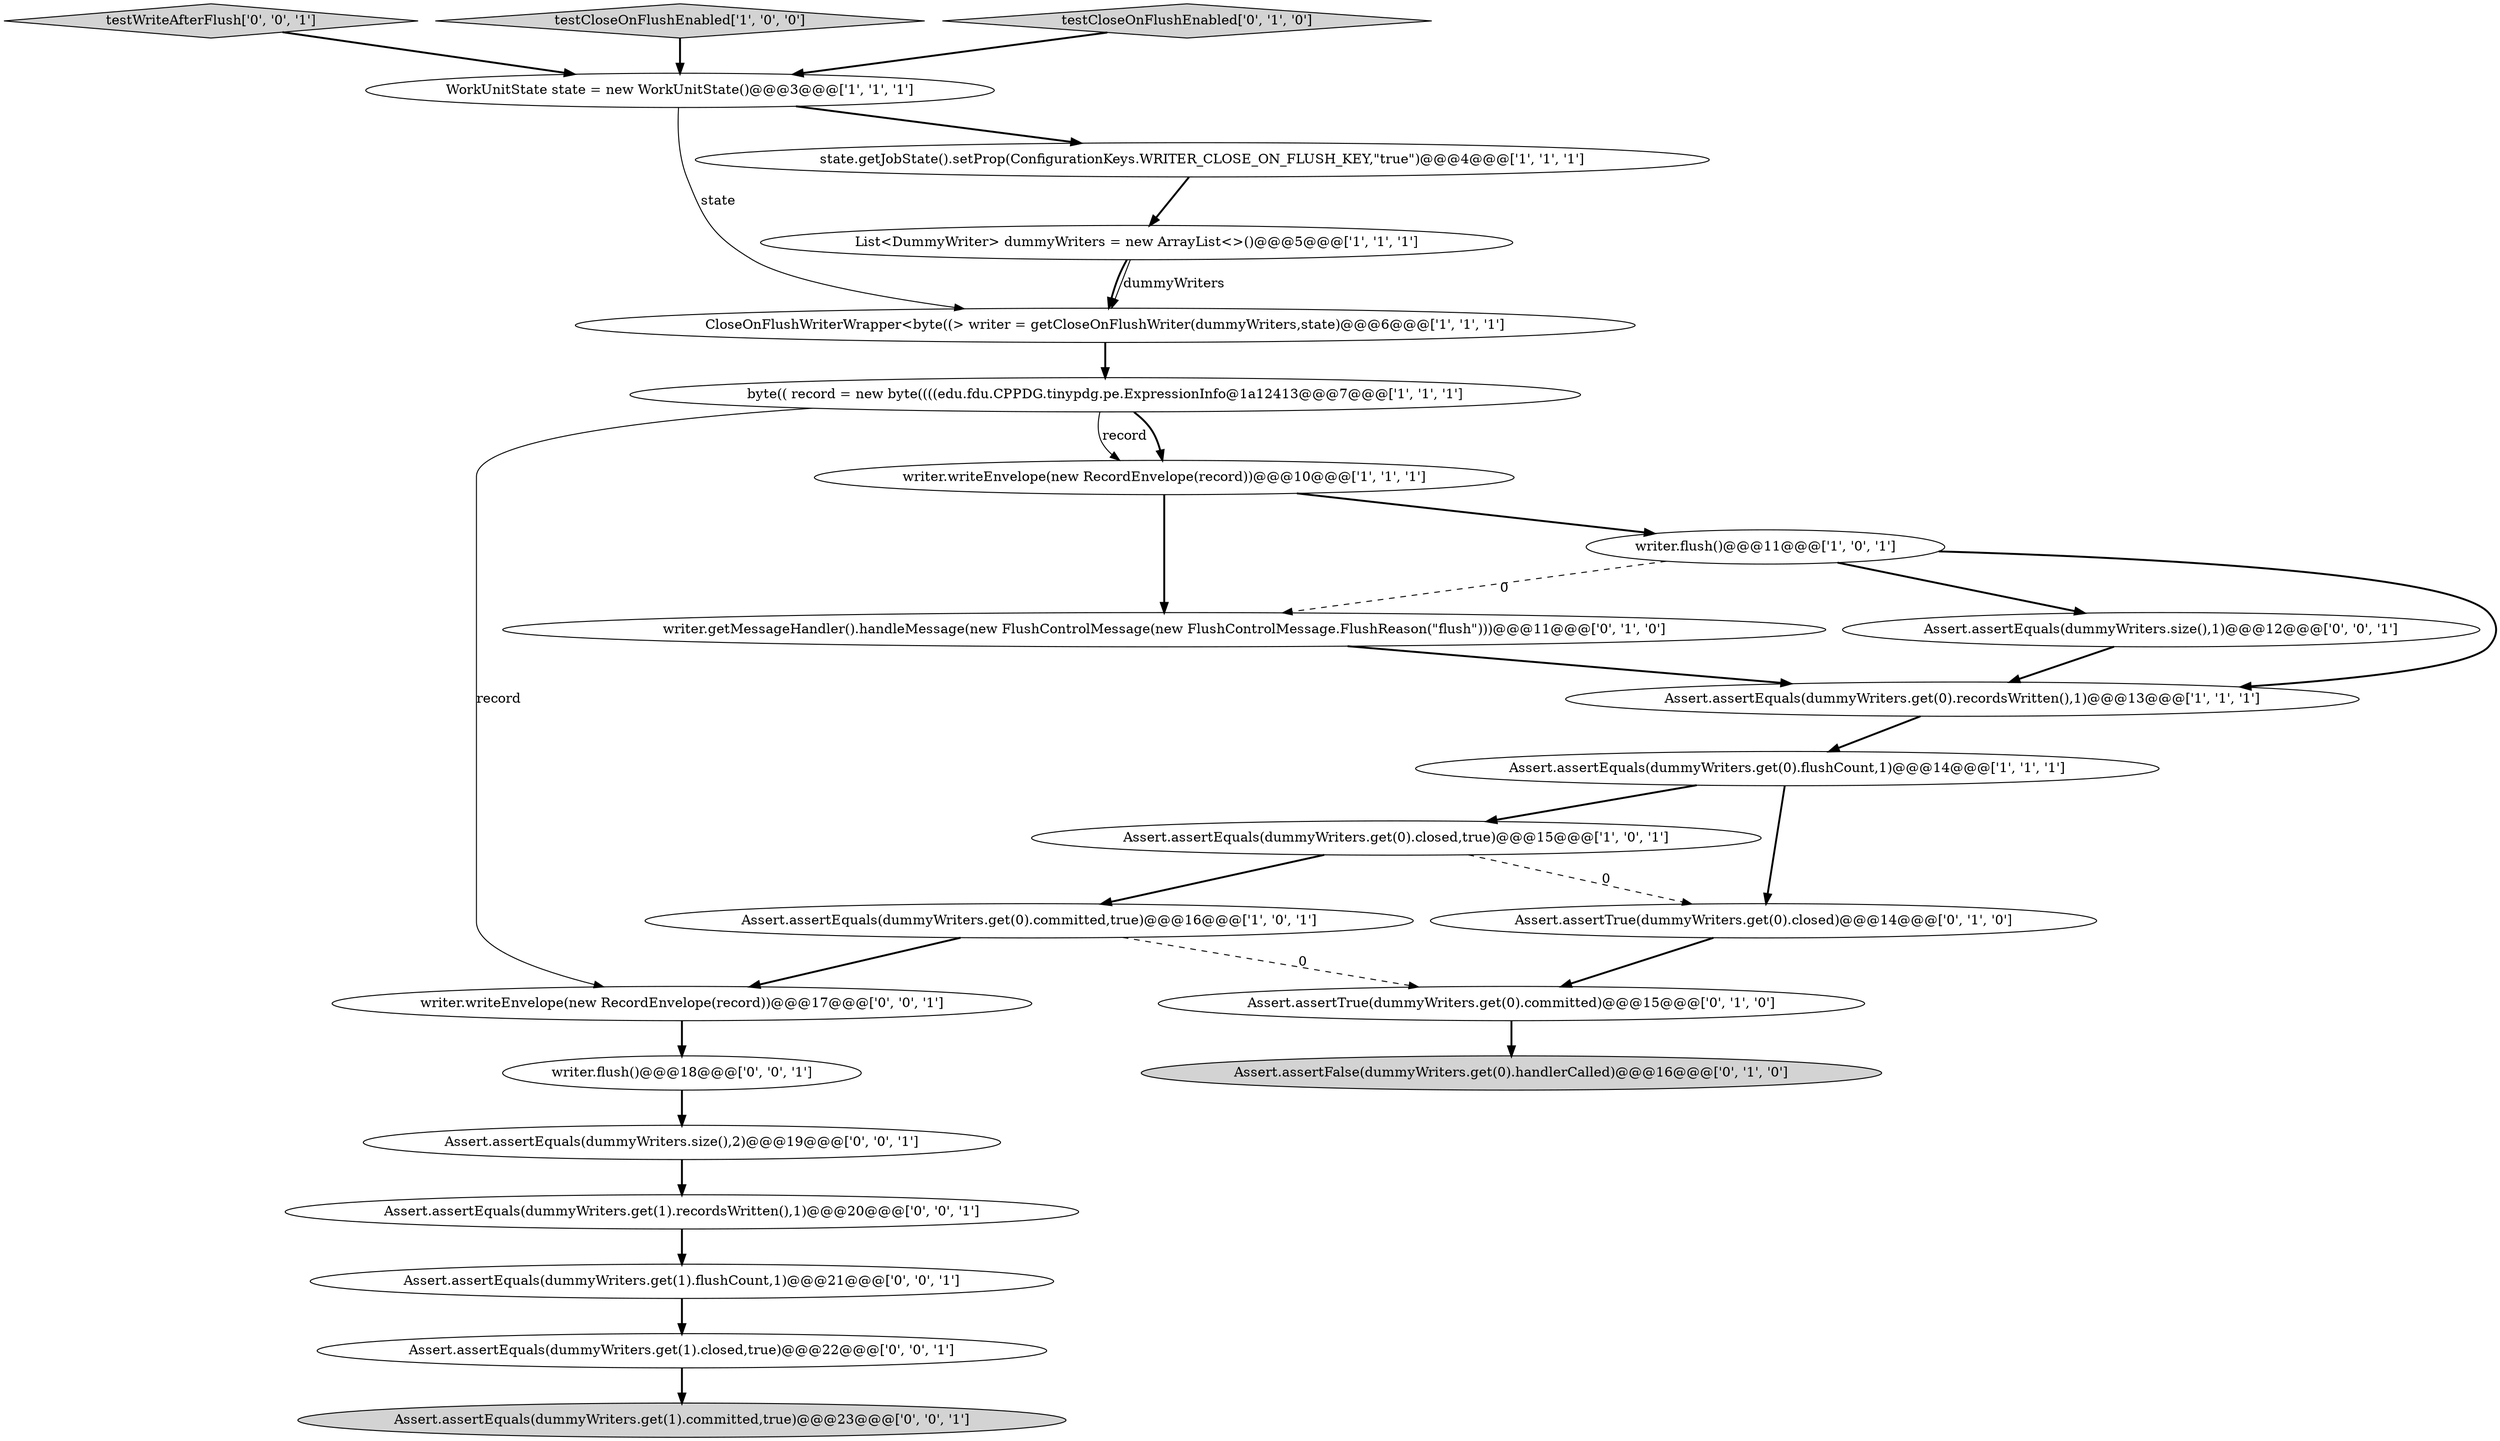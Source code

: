 digraph {
20 [style = filled, label = "Assert.assertEquals(dummyWriters.get(1).committed,true)@@@23@@@['0', '0', '1']", fillcolor = lightgray, shape = ellipse image = "AAA0AAABBB3BBB"];
19 [style = filled, label = "testWriteAfterFlush['0', '0', '1']", fillcolor = lightgray, shape = diamond image = "AAA0AAABBB3BBB"];
21 [style = filled, label = "writer.writeEnvelope(new RecordEnvelope(record))@@@17@@@['0', '0', '1']", fillcolor = white, shape = ellipse image = "AAA0AAABBB3BBB"];
8 [style = filled, label = "byte(( record = new byte((((edu.fdu.CPPDG.tinypdg.pe.ExpressionInfo@1a12413@@@7@@@['1', '1', '1']", fillcolor = white, shape = ellipse image = "AAA0AAABBB1BBB"];
11 [style = filled, label = "writer.flush()@@@11@@@['1', '0', '1']", fillcolor = white, shape = ellipse image = "AAA0AAABBB1BBB"];
12 [style = filled, label = "writer.getMessageHandler().handleMessage(new FlushControlMessage(new FlushControlMessage.FlushReason(\"flush\")))@@@11@@@['0', '1', '0']", fillcolor = white, shape = ellipse image = "AAA1AAABBB2BBB"];
15 [style = filled, label = "Assert.assertFalse(dummyWriters.get(0).handlerCalled)@@@16@@@['0', '1', '0']", fillcolor = lightgray, shape = ellipse image = "AAA1AAABBB2BBB"];
0 [style = filled, label = "writer.writeEnvelope(new RecordEnvelope(record))@@@10@@@['1', '1', '1']", fillcolor = white, shape = ellipse image = "AAA0AAABBB1BBB"];
24 [style = filled, label = "Assert.assertEquals(dummyWriters.get(1).flushCount,1)@@@21@@@['0', '0', '1']", fillcolor = white, shape = ellipse image = "AAA0AAABBB3BBB"];
4 [style = filled, label = "CloseOnFlushWriterWrapper<byte((> writer = getCloseOnFlushWriter(dummyWriters,state)@@@6@@@['1', '1', '1']", fillcolor = white, shape = ellipse image = "AAA0AAABBB1BBB"];
18 [style = filled, label = "Assert.assertEquals(dummyWriters.size(),1)@@@12@@@['0', '0', '1']", fillcolor = white, shape = ellipse image = "AAA0AAABBB3BBB"];
10 [style = filled, label = "Assert.assertEquals(dummyWriters.get(0).committed,true)@@@16@@@['1', '0', '1']", fillcolor = white, shape = ellipse image = "AAA0AAABBB1BBB"];
1 [style = filled, label = "testCloseOnFlushEnabled['1', '0', '0']", fillcolor = lightgray, shape = diamond image = "AAA0AAABBB1BBB"];
6 [style = filled, label = "WorkUnitState state = new WorkUnitState()@@@3@@@['1', '1', '1']", fillcolor = white, shape = ellipse image = "AAA0AAABBB1BBB"];
13 [style = filled, label = "Assert.assertTrue(dummyWriters.get(0).closed)@@@14@@@['0', '1', '0']", fillcolor = white, shape = ellipse image = "AAA1AAABBB2BBB"];
7 [style = filled, label = "List<DummyWriter> dummyWriters = new ArrayList<>()@@@5@@@['1', '1', '1']", fillcolor = white, shape = ellipse image = "AAA0AAABBB1BBB"];
9 [style = filled, label = "state.getJobState().setProp(ConfigurationKeys.WRITER_CLOSE_ON_FLUSH_KEY,\"true\")@@@4@@@['1', '1', '1']", fillcolor = white, shape = ellipse image = "AAA0AAABBB1BBB"];
23 [style = filled, label = "writer.flush()@@@18@@@['0', '0', '1']", fillcolor = white, shape = ellipse image = "AAA0AAABBB3BBB"];
16 [style = filled, label = "testCloseOnFlushEnabled['0', '1', '0']", fillcolor = lightgray, shape = diamond image = "AAA0AAABBB2BBB"];
3 [style = filled, label = "Assert.assertEquals(dummyWriters.get(0).closed,true)@@@15@@@['1', '0', '1']", fillcolor = white, shape = ellipse image = "AAA0AAABBB1BBB"];
25 [style = filled, label = "Assert.assertEquals(dummyWriters.get(1).recordsWritten(),1)@@@20@@@['0', '0', '1']", fillcolor = white, shape = ellipse image = "AAA0AAABBB3BBB"];
2 [style = filled, label = "Assert.assertEquals(dummyWriters.get(0).flushCount,1)@@@14@@@['1', '1', '1']", fillcolor = white, shape = ellipse image = "AAA0AAABBB1BBB"];
17 [style = filled, label = "Assert.assertEquals(dummyWriters.size(),2)@@@19@@@['0', '0', '1']", fillcolor = white, shape = ellipse image = "AAA0AAABBB3BBB"];
14 [style = filled, label = "Assert.assertTrue(dummyWriters.get(0).committed)@@@15@@@['0', '1', '0']", fillcolor = white, shape = ellipse image = "AAA1AAABBB2BBB"];
5 [style = filled, label = "Assert.assertEquals(dummyWriters.get(0).recordsWritten(),1)@@@13@@@['1', '1', '1']", fillcolor = white, shape = ellipse image = "AAA0AAABBB1BBB"];
22 [style = filled, label = "Assert.assertEquals(dummyWriters.get(1).closed,true)@@@22@@@['0', '0', '1']", fillcolor = white, shape = ellipse image = "AAA0AAABBB3BBB"];
5->2 [style = bold, label=""];
3->10 [style = bold, label=""];
10->21 [style = bold, label=""];
19->6 [style = bold, label=""];
8->0 [style = bold, label=""];
10->14 [style = dashed, label="0"];
2->13 [style = bold, label=""];
25->24 [style = bold, label=""];
7->4 [style = solid, label="dummyWriters"];
8->0 [style = solid, label="record"];
18->5 [style = bold, label=""];
11->12 [style = dashed, label="0"];
11->18 [style = bold, label=""];
4->8 [style = bold, label=""];
8->21 [style = solid, label="record"];
22->20 [style = bold, label=""];
1->6 [style = bold, label=""];
0->11 [style = bold, label=""];
3->13 [style = dashed, label="0"];
6->4 [style = solid, label="state"];
24->22 [style = bold, label=""];
2->3 [style = bold, label=""];
6->9 [style = bold, label=""];
12->5 [style = bold, label=""];
0->12 [style = bold, label=""];
7->4 [style = bold, label=""];
17->25 [style = bold, label=""];
16->6 [style = bold, label=""];
13->14 [style = bold, label=""];
21->23 [style = bold, label=""];
23->17 [style = bold, label=""];
14->15 [style = bold, label=""];
11->5 [style = bold, label=""];
9->7 [style = bold, label=""];
}
